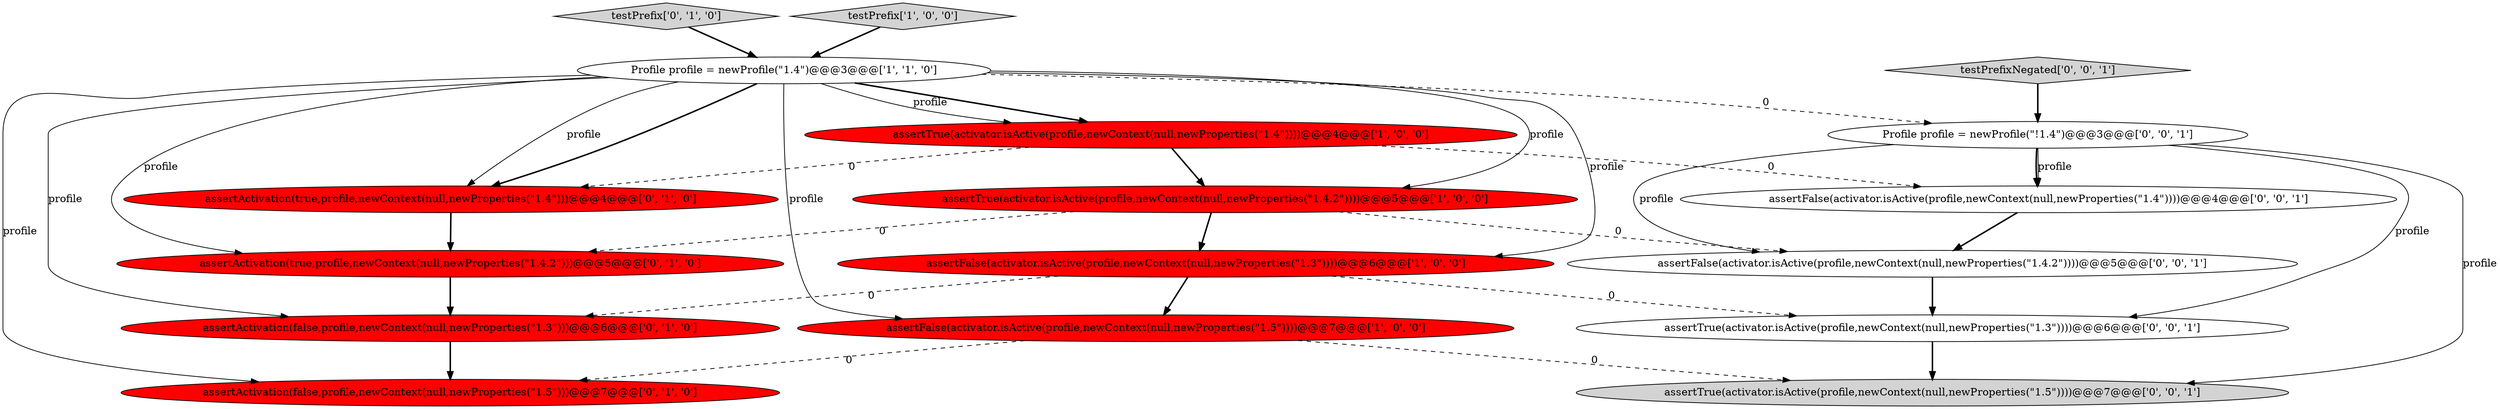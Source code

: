 digraph {
14 [style = filled, label = "assertFalse(activator.isActive(profile,newContext(null,newProperties(\"1.4.2\"))))@@@5@@@['0', '0', '1']", fillcolor = white, shape = ellipse image = "AAA0AAABBB3BBB"];
12 [style = filled, label = "assertTrue(activator.isActive(profile,newContext(null,newProperties(\"1.3\"))))@@@6@@@['0', '0', '1']", fillcolor = white, shape = ellipse image = "AAA0AAABBB3BBB"];
10 [style = filled, label = "assertActivation(true,profile,newContext(null,newProperties(\"1.4\")))@@@4@@@['0', '1', '0']", fillcolor = red, shape = ellipse image = "AAA1AAABBB2BBB"];
7 [style = filled, label = "testPrefix['0', '1', '0']", fillcolor = lightgray, shape = diamond image = "AAA0AAABBB2BBB"];
13 [style = filled, label = "testPrefixNegated['0', '0', '1']", fillcolor = lightgray, shape = diamond image = "AAA0AAABBB3BBB"];
1 [style = filled, label = "Profile profile = newProfile(\"1.4\")@@@3@@@['1', '1', '0']", fillcolor = white, shape = ellipse image = "AAA0AAABBB1BBB"];
6 [style = filled, label = "assertActivation(false,profile,newContext(null,newProperties(\"1.5\")))@@@7@@@['0', '1', '0']", fillcolor = red, shape = ellipse image = "AAA1AAABBB2BBB"];
8 [style = filled, label = "assertActivation(false,profile,newContext(null,newProperties(\"1.3\")))@@@6@@@['0', '1', '0']", fillcolor = red, shape = ellipse image = "AAA1AAABBB2BBB"];
0 [style = filled, label = "assertFalse(activator.isActive(profile,newContext(null,newProperties(\"1.3\"))))@@@6@@@['1', '0', '0']", fillcolor = red, shape = ellipse image = "AAA1AAABBB1BBB"];
4 [style = filled, label = "assertTrue(activator.isActive(profile,newContext(null,newProperties(\"1.4.2\"))))@@@5@@@['1', '0', '0']", fillcolor = red, shape = ellipse image = "AAA1AAABBB1BBB"];
15 [style = filled, label = "assertFalse(activator.isActive(profile,newContext(null,newProperties(\"1.4\"))))@@@4@@@['0', '0', '1']", fillcolor = white, shape = ellipse image = "AAA0AAABBB3BBB"];
9 [style = filled, label = "assertActivation(true,profile,newContext(null,newProperties(\"1.4.2\")))@@@5@@@['0', '1', '0']", fillcolor = red, shape = ellipse image = "AAA1AAABBB2BBB"];
11 [style = filled, label = "Profile profile = newProfile(\"!1.4\")@@@3@@@['0', '0', '1']", fillcolor = white, shape = ellipse image = "AAA0AAABBB3BBB"];
5 [style = filled, label = "assertFalse(activator.isActive(profile,newContext(null,newProperties(\"1.5\"))))@@@7@@@['1', '0', '0']", fillcolor = red, shape = ellipse image = "AAA1AAABBB1BBB"];
3 [style = filled, label = "testPrefix['1', '0', '0']", fillcolor = lightgray, shape = diamond image = "AAA0AAABBB1BBB"];
16 [style = filled, label = "assertTrue(activator.isActive(profile,newContext(null,newProperties(\"1.5\"))))@@@7@@@['0', '0', '1']", fillcolor = lightgray, shape = ellipse image = "AAA0AAABBB3BBB"];
2 [style = filled, label = "assertTrue(activator.isActive(profile,newContext(null,newProperties(\"1.4\"))))@@@4@@@['1', '0', '0']", fillcolor = red, shape = ellipse image = "AAA1AAABBB1BBB"];
1->8 [style = solid, label="profile"];
11->16 [style = solid, label="profile"];
7->1 [style = bold, label=""];
1->0 [style = solid, label="profile"];
3->1 [style = bold, label=""];
15->14 [style = bold, label=""];
11->12 [style = solid, label="profile"];
1->10 [style = solid, label="profile"];
1->4 [style = solid, label="profile"];
1->5 [style = solid, label="profile"];
8->6 [style = bold, label=""];
12->16 [style = bold, label=""];
0->12 [style = dashed, label="0"];
1->6 [style = solid, label="profile"];
9->8 [style = bold, label=""];
2->4 [style = bold, label=""];
13->11 [style = bold, label=""];
11->15 [style = bold, label=""];
2->10 [style = dashed, label="0"];
4->0 [style = bold, label=""];
2->15 [style = dashed, label="0"];
5->16 [style = dashed, label="0"];
4->9 [style = dashed, label="0"];
5->6 [style = dashed, label="0"];
1->11 [style = dashed, label="0"];
1->9 [style = solid, label="profile"];
14->12 [style = bold, label=""];
11->14 [style = solid, label="profile"];
0->8 [style = dashed, label="0"];
4->14 [style = dashed, label="0"];
1->2 [style = bold, label=""];
10->9 [style = bold, label=""];
11->15 [style = solid, label="profile"];
1->2 [style = solid, label="profile"];
1->10 [style = bold, label=""];
0->5 [style = bold, label=""];
}
